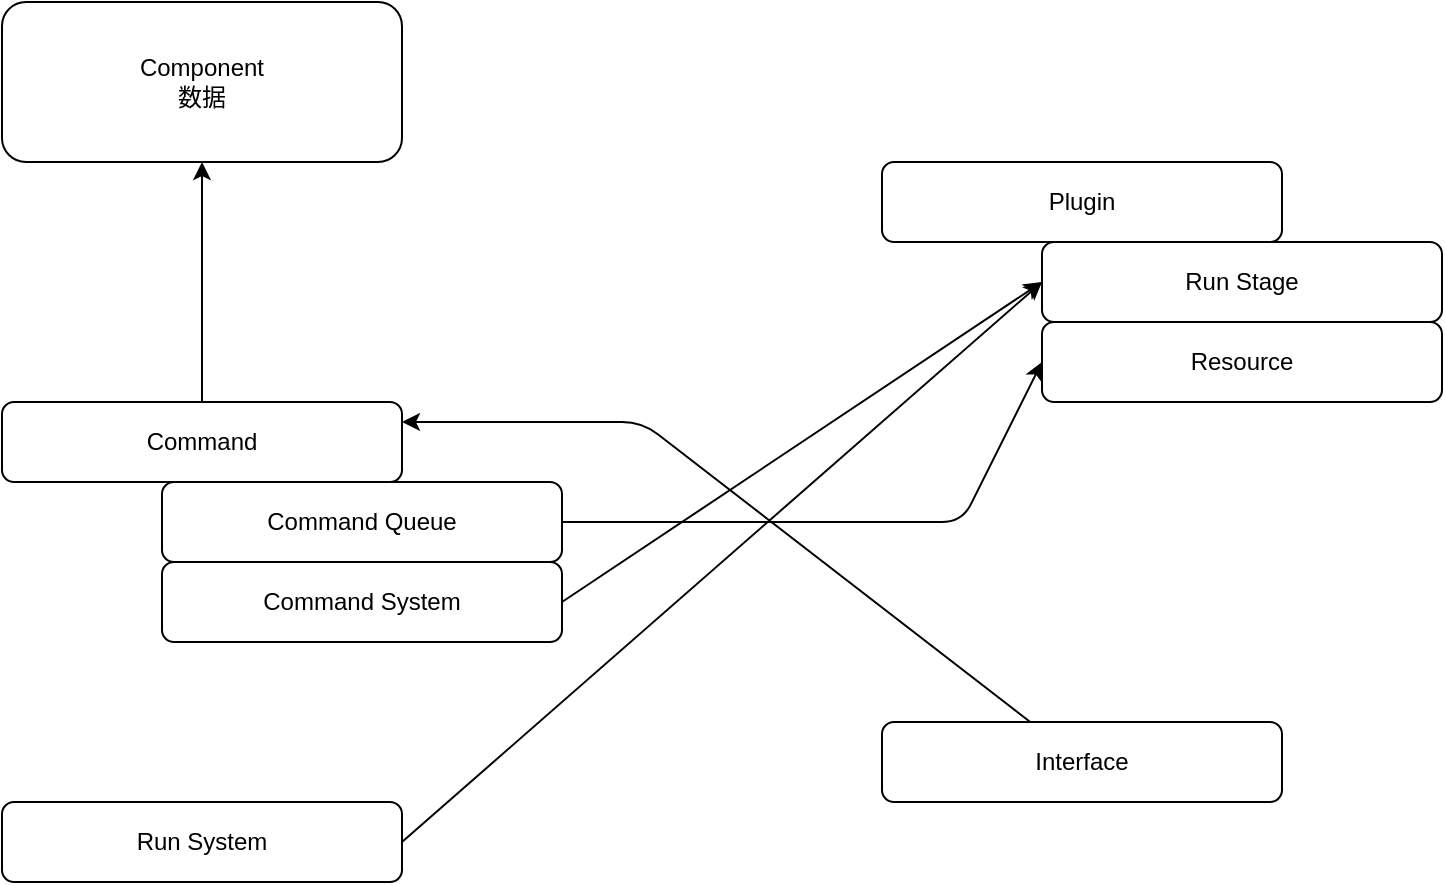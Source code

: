 <mxfile>
    <diagram id="7-E62-LNEarSm3wkSO12" name="Page-1">
        <mxGraphModel dx="1356" dy="748" grid="1" gridSize="10" guides="1" tooltips="1" connect="1" arrows="1" fold="1" page="1" pageScale="1" pageWidth="850" pageHeight="1100" math="0" shadow="0">
            <root>
                <mxCell id="0"/>
                <mxCell id="1" parent="0"/>
                <mxCell id="2" value="Component&lt;br&gt;数据" style="rounded=1;whiteSpace=wrap;html=1;" vertex="1" parent="1">
                    <mxGeometry x="120" y="200" width="200" height="80" as="geometry"/>
                </mxCell>
                <mxCell id="18" style="edgeStyle=none;html=1;entryX=0.5;entryY=1;entryDx=0;entryDy=0;" edge="1" parent="1" source="3" target="2">
                    <mxGeometry relative="1" as="geometry"/>
                </mxCell>
                <mxCell id="3" value="Command" style="rounded=1;whiteSpace=wrap;html=1;" vertex="1" parent="1">
                    <mxGeometry x="120" y="400" width="200" height="40" as="geometry"/>
                </mxCell>
                <mxCell id="14" style="edgeStyle=none;html=1;entryX=0;entryY=0.5;entryDx=0;entryDy=0;exitX=1;exitY=0.5;exitDx=0;exitDy=0;" edge="1" parent="1" source="4" target="13">
                    <mxGeometry relative="1" as="geometry">
                        <Array as="points">
                            <mxPoint x="600" y="460"/>
                        </Array>
                    </mxGeometry>
                </mxCell>
                <mxCell id="4" value="Command Queue" style="rounded=1;whiteSpace=wrap;html=1;" vertex="1" parent="1">
                    <mxGeometry x="200" y="440" width="200" height="40" as="geometry"/>
                </mxCell>
                <mxCell id="15" style="edgeStyle=none;html=1;entryX=0;entryY=0.5;entryDx=0;entryDy=0;exitX=1;exitY=0.5;exitDx=0;exitDy=0;" edge="1" parent="1" source="5" target="12">
                    <mxGeometry relative="1" as="geometry"/>
                </mxCell>
                <mxCell id="5" value="Command System" style="rounded=1;whiteSpace=wrap;html=1;" vertex="1" parent="1">
                    <mxGeometry x="200" y="480" width="200" height="40" as="geometry"/>
                </mxCell>
                <mxCell id="16" style="edgeStyle=none;html=1;entryX=0;entryY=0.5;entryDx=0;entryDy=0;exitX=1;exitY=0.5;exitDx=0;exitDy=0;" edge="1" parent="1" source="7" target="12">
                    <mxGeometry relative="1" as="geometry"/>
                </mxCell>
                <mxCell id="7" value="Run System" style="rounded=1;whiteSpace=wrap;html=1;" vertex="1" parent="1">
                    <mxGeometry x="120" y="600" width="200" height="40" as="geometry"/>
                </mxCell>
                <mxCell id="8" value="Plugin" style="rounded=1;whiteSpace=wrap;html=1;" vertex="1" parent="1">
                    <mxGeometry x="560" y="280" width="200" height="40" as="geometry"/>
                </mxCell>
                <mxCell id="17" style="edgeStyle=none;html=1;entryX=1;entryY=0.25;entryDx=0;entryDy=0;" edge="1" parent="1" source="9" target="3">
                    <mxGeometry relative="1" as="geometry">
                        <Array as="points">
                            <mxPoint x="440" y="410"/>
                        </Array>
                    </mxGeometry>
                </mxCell>
                <mxCell id="9" value="Interface" style="rounded=1;whiteSpace=wrap;html=1;" vertex="1" parent="1">
                    <mxGeometry x="560" y="560" width="200" height="40" as="geometry"/>
                </mxCell>
                <mxCell id="12" value="Run Stage" style="rounded=1;whiteSpace=wrap;html=1;" vertex="1" parent="1">
                    <mxGeometry x="640" y="320" width="200" height="40" as="geometry"/>
                </mxCell>
                <mxCell id="13" value="Resource" style="rounded=1;whiteSpace=wrap;html=1;" vertex="1" parent="1">
                    <mxGeometry x="640" y="360" width="200" height="40" as="geometry"/>
                </mxCell>
            </root>
        </mxGraphModel>
    </diagram>
</mxfile>